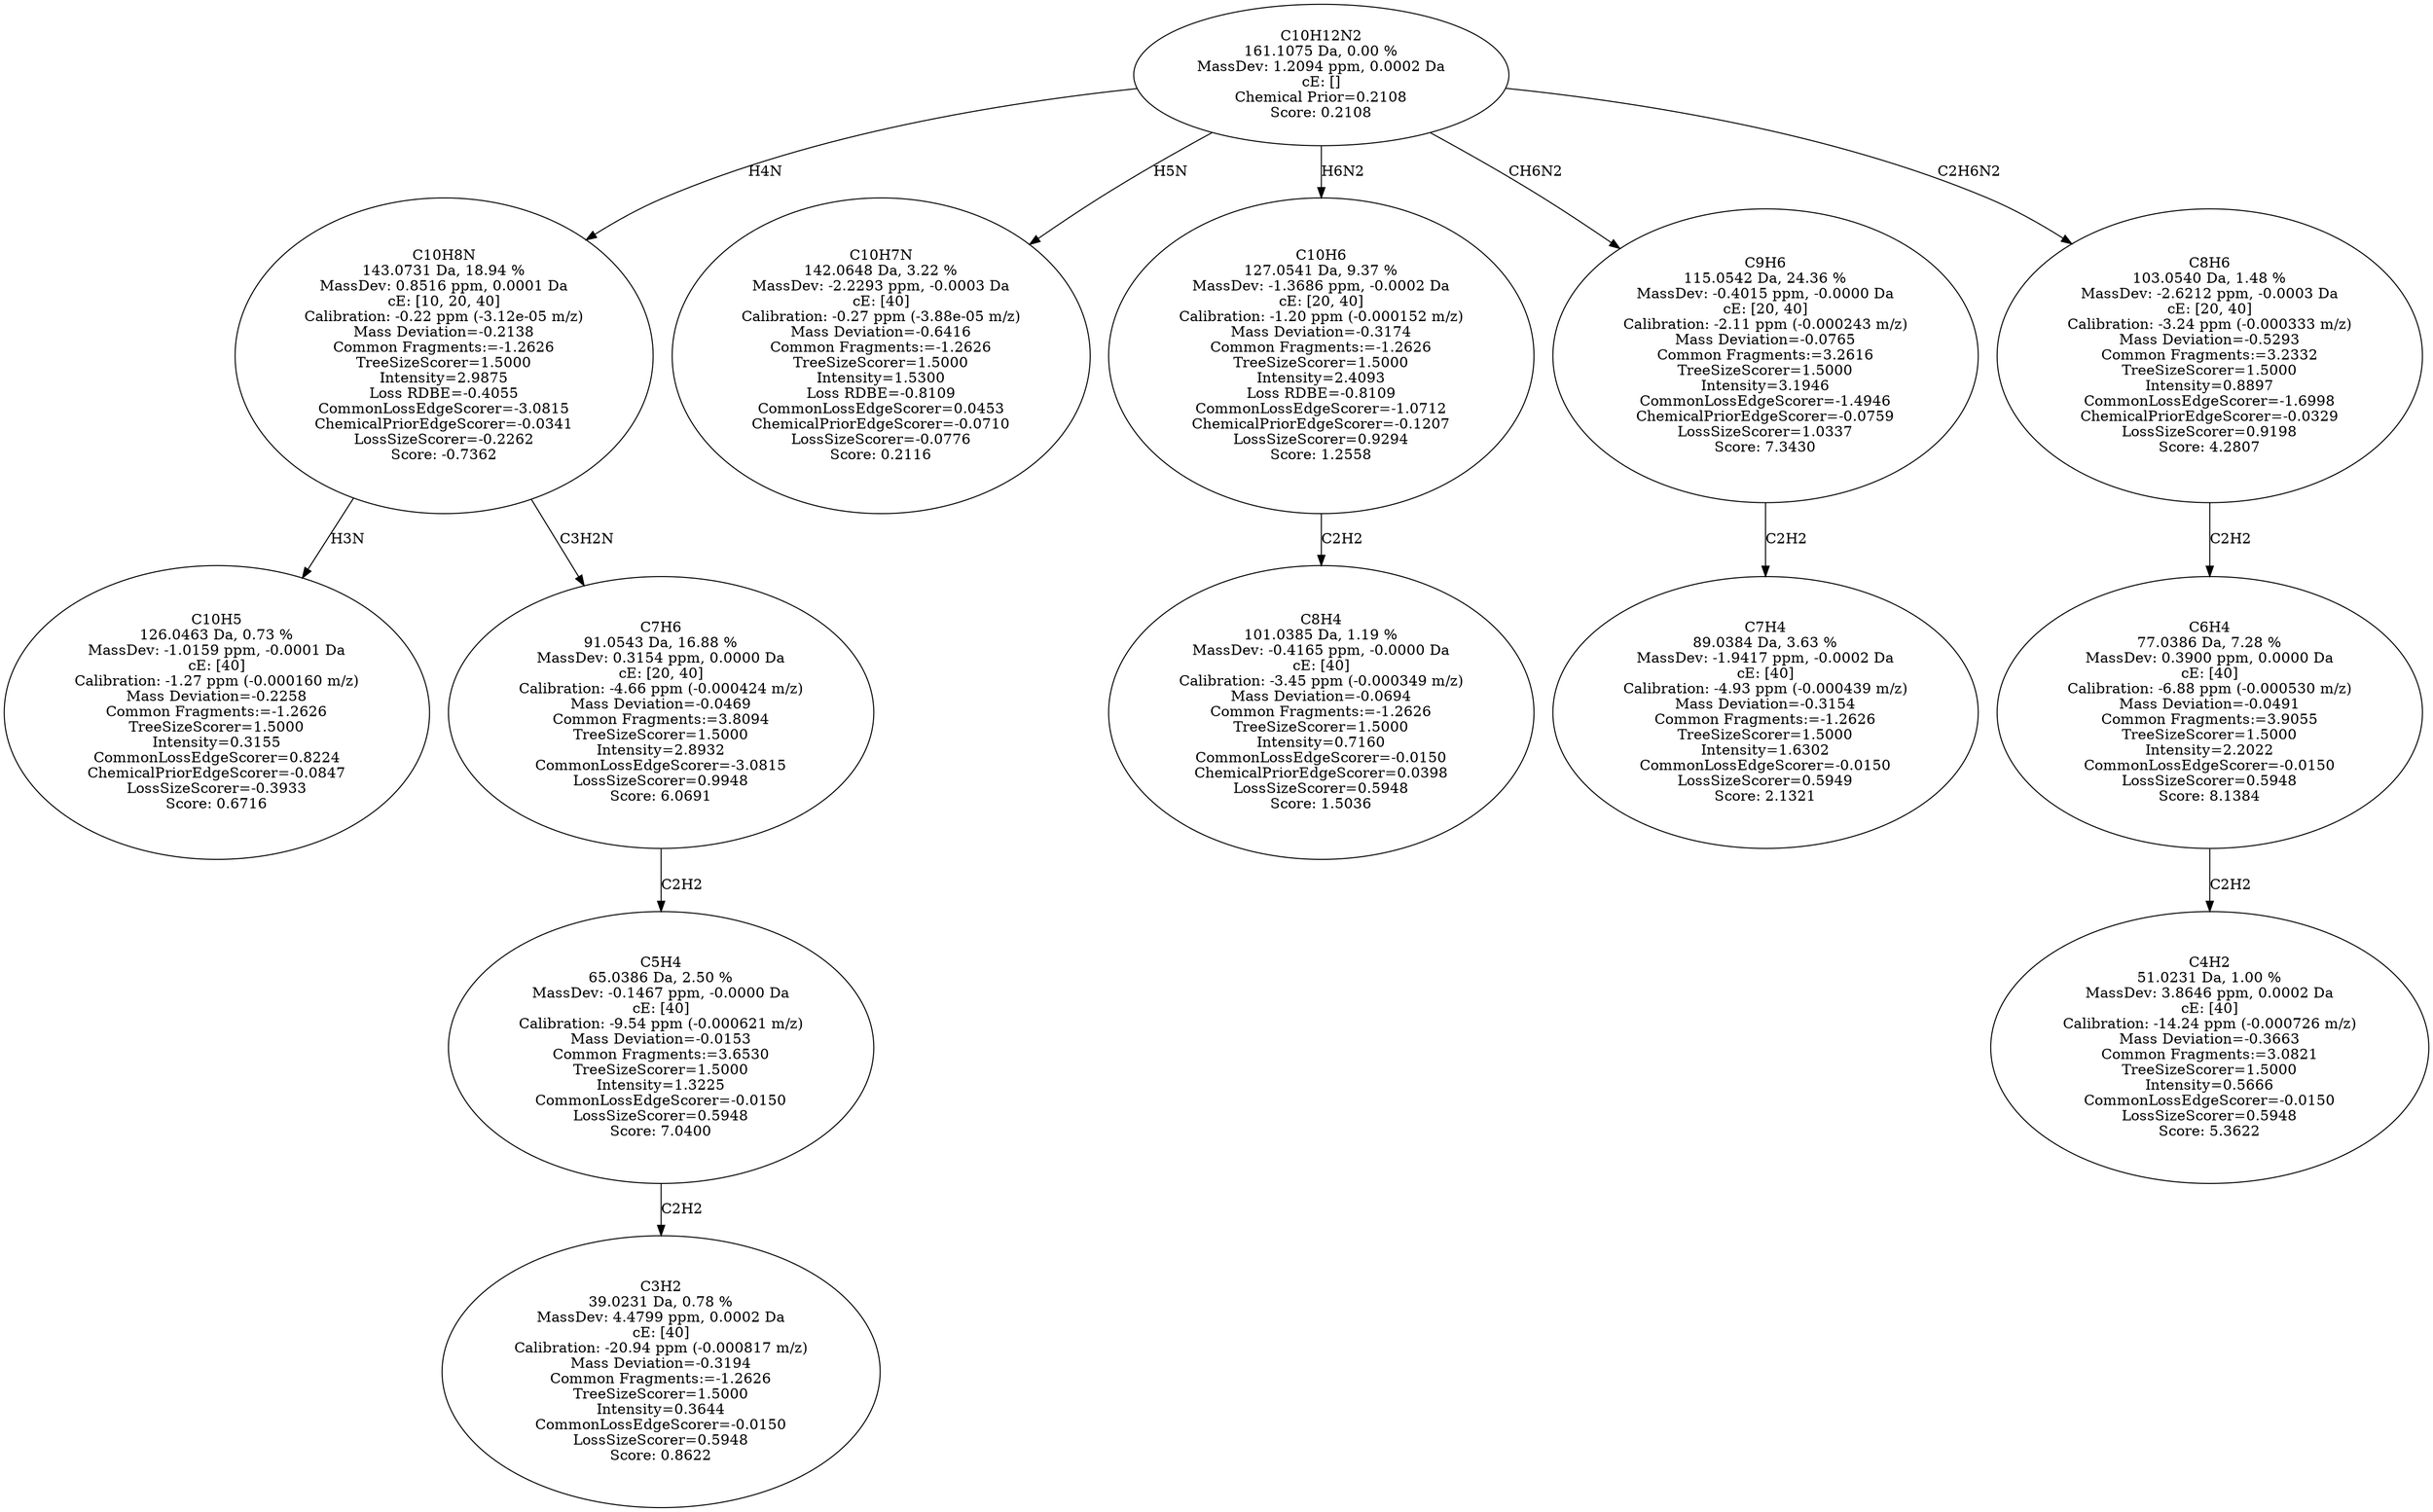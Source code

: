 strict digraph {
v1 [label="C10H5\n126.0463 Da, 0.73 %\nMassDev: -1.0159 ppm, -0.0001 Da\ncE: [40]\nCalibration: -1.27 ppm (-0.000160 m/z)\nMass Deviation=-0.2258\nCommon Fragments:=-1.2626\nTreeSizeScorer=1.5000\nIntensity=0.3155\nCommonLossEdgeScorer=0.8224\nChemicalPriorEdgeScorer=-0.0847\nLossSizeScorer=-0.3933\nScore: 0.6716"];
v2 [label="C3H2\n39.0231 Da, 0.78 %\nMassDev: 4.4799 ppm, 0.0002 Da\ncE: [40]\nCalibration: -20.94 ppm (-0.000817 m/z)\nMass Deviation=-0.3194\nCommon Fragments:=-1.2626\nTreeSizeScorer=1.5000\nIntensity=0.3644\nCommonLossEdgeScorer=-0.0150\nLossSizeScorer=0.5948\nScore: 0.8622"];
v3 [label="C5H4\n65.0386 Da, 2.50 %\nMassDev: -0.1467 ppm, -0.0000 Da\ncE: [40]\nCalibration: -9.54 ppm (-0.000621 m/z)\nMass Deviation=-0.0153\nCommon Fragments:=3.6530\nTreeSizeScorer=1.5000\nIntensity=1.3225\nCommonLossEdgeScorer=-0.0150\nLossSizeScorer=0.5948\nScore: 7.0400"];
v4 [label="C7H6\n91.0543 Da, 16.88 %\nMassDev: 0.3154 ppm, 0.0000 Da\ncE: [20, 40]\nCalibration: -4.66 ppm (-0.000424 m/z)\nMass Deviation=-0.0469\nCommon Fragments:=3.8094\nTreeSizeScorer=1.5000\nIntensity=2.8932\nCommonLossEdgeScorer=-3.0815\nLossSizeScorer=0.9948\nScore: 6.0691"];
v5 [label="C10H8N\n143.0731 Da, 18.94 %\nMassDev: 0.8516 ppm, 0.0001 Da\ncE: [10, 20, 40]\nCalibration: -0.22 ppm (-3.12e-05 m/z)\nMass Deviation=-0.2138\nCommon Fragments:=-1.2626\nTreeSizeScorer=1.5000\nIntensity=2.9875\nLoss RDBE=-0.4055\nCommonLossEdgeScorer=-3.0815\nChemicalPriorEdgeScorer=-0.0341\nLossSizeScorer=-0.2262\nScore: -0.7362"];
v6 [label="C10H7N\n142.0648 Da, 3.22 %\nMassDev: -2.2293 ppm, -0.0003 Da\ncE: [40]\nCalibration: -0.27 ppm (-3.88e-05 m/z)\nMass Deviation=-0.6416\nCommon Fragments:=-1.2626\nTreeSizeScorer=1.5000\nIntensity=1.5300\nLoss RDBE=-0.8109\nCommonLossEdgeScorer=0.0453\nChemicalPriorEdgeScorer=-0.0710\nLossSizeScorer=-0.0776\nScore: 0.2116"];
v7 [label="C8H4\n101.0385 Da, 1.19 %\nMassDev: -0.4165 ppm, -0.0000 Da\ncE: [40]\nCalibration: -3.45 ppm (-0.000349 m/z)\nMass Deviation=-0.0694\nCommon Fragments:=-1.2626\nTreeSizeScorer=1.5000\nIntensity=0.7160\nCommonLossEdgeScorer=-0.0150\nChemicalPriorEdgeScorer=0.0398\nLossSizeScorer=0.5948\nScore: 1.5036"];
v8 [label="C10H6\n127.0541 Da, 9.37 %\nMassDev: -1.3686 ppm, -0.0002 Da\ncE: [20, 40]\nCalibration: -1.20 ppm (-0.000152 m/z)\nMass Deviation=-0.3174\nCommon Fragments:=-1.2626\nTreeSizeScorer=1.5000\nIntensity=2.4093\nLoss RDBE=-0.8109\nCommonLossEdgeScorer=-1.0712\nChemicalPriorEdgeScorer=-0.1207\nLossSizeScorer=0.9294\nScore: 1.2558"];
v9 [label="C7H4\n89.0384 Da, 3.63 %\nMassDev: -1.9417 ppm, -0.0002 Da\ncE: [40]\nCalibration: -4.93 ppm (-0.000439 m/z)\nMass Deviation=-0.3154\nCommon Fragments:=-1.2626\nTreeSizeScorer=1.5000\nIntensity=1.6302\nCommonLossEdgeScorer=-0.0150\nLossSizeScorer=0.5949\nScore: 2.1321"];
v10 [label="C9H6\n115.0542 Da, 24.36 %\nMassDev: -0.4015 ppm, -0.0000 Da\ncE: [20, 40]\nCalibration: -2.11 ppm (-0.000243 m/z)\nMass Deviation=-0.0765\nCommon Fragments:=3.2616\nTreeSizeScorer=1.5000\nIntensity=3.1946\nCommonLossEdgeScorer=-1.4946\nChemicalPriorEdgeScorer=-0.0759\nLossSizeScorer=1.0337\nScore: 7.3430"];
v11 [label="C4H2\n51.0231 Da, 1.00 %\nMassDev: 3.8646 ppm, 0.0002 Da\ncE: [40]\nCalibration: -14.24 ppm (-0.000726 m/z)\nMass Deviation=-0.3663\nCommon Fragments:=3.0821\nTreeSizeScorer=1.5000\nIntensity=0.5666\nCommonLossEdgeScorer=-0.0150\nLossSizeScorer=0.5948\nScore: 5.3622"];
v12 [label="C6H4\n77.0386 Da, 7.28 %\nMassDev: 0.3900 ppm, 0.0000 Da\ncE: [40]\nCalibration: -6.88 ppm (-0.000530 m/z)\nMass Deviation=-0.0491\nCommon Fragments:=3.9055\nTreeSizeScorer=1.5000\nIntensity=2.2022\nCommonLossEdgeScorer=-0.0150\nLossSizeScorer=0.5948\nScore: 8.1384"];
v13 [label="C8H6\n103.0540 Da, 1.48 %\nMassDev: -2.6212 ppm, -0.0003 Da\ncE: [20, 40]\nCalibration: -3.24 ppm (-0.000333 m/z)\nMass Deviation=-0.5293\nCommon Fragments:=3.2332\nTreeSizeScorer=1.5000\nIntensity=0.8897\nCommonLossEdgeScorer=-1.6998\nChemicalPriorEdgeScorer=-0.0329\nLossSizeScorer=0.9198\nScore: 4.2807"];
v14 [label="C10H12N2\n161.1075 Da, 0.00 %\nMassDev: 1.2094 ppm, 0.0002 Da\ncE: []\nChemical Prior=0.2108\nScore: 0.2108"];
v5 -> v1 [label="H3N"];
v3 -> v2 [label="C2H2"];
v4 -> v3 [label="C2H2"];
v5 -> v4 [label="C3H2N"];
v14 -> v5 [label="H4N"];
v14 -> v6 [label="H5N"];
v8 -> v7 [label="C2H2"];
v14 -> v8 [label="H6N2"];
v10 -> v9 [label="C2H2"];
v14 -> v10 [label="CH6N2"];
v12 -> v11 [label="C2H2"];
v13 -> v12 [label="C2H2"];
v14 -> v13 [label="C2H6N2"];
}